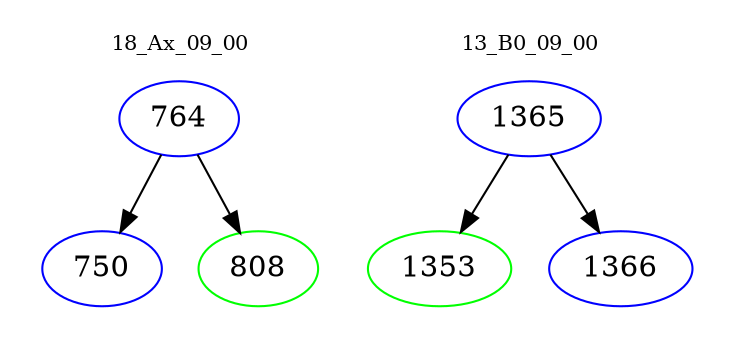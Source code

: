 digraph{
subgraph cluster_0 {
color = white
label = "18_Ax_09_00";
fontsize=10;
T0_764 [label="764", color="blue"]
T0_764 -> T0_750 [color="black"]
T0_750 [label="750", color="blue"]
T0_764 -> T0_808 [color="black"]
T0_808 [label="808", color="green"]
}
subgraph cluster_1 {
color = white
label = "13_B0_09_00";
fontsize=10;
T1_1365 [label="1365", color="blue"]
T1_1365 -> T1_1353 [color="black"]
T1_1353 [label="1353", color="green"]
T1_1365 -> T1_1366 [color="black"]
T1_1366 [label="1366", color="blue"]
}
}

